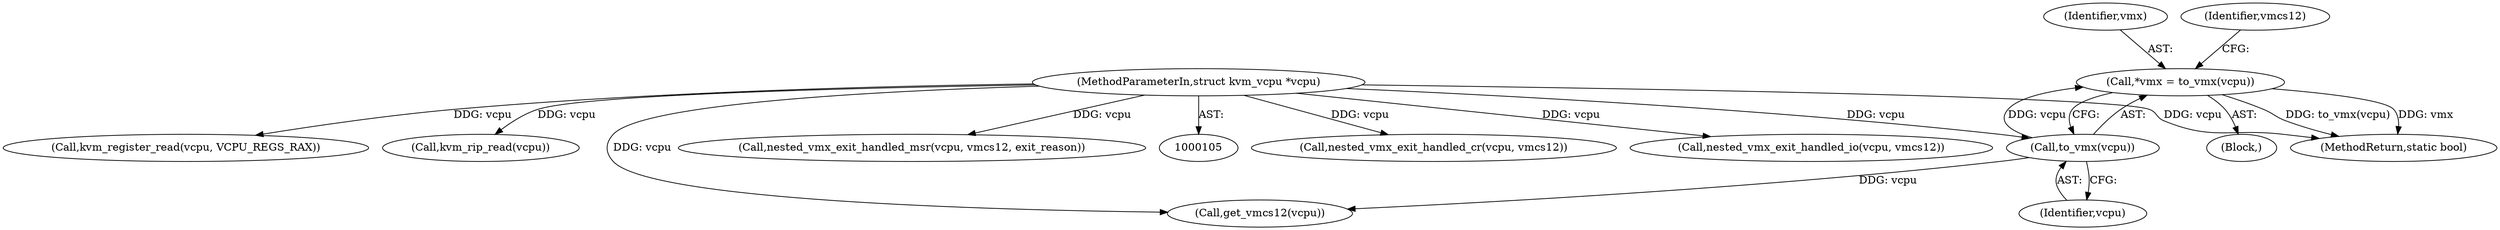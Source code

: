 digraph "0_linux_ef85b67385436ddc1998f45f1d6a210f935b3388_1@pointer" {
"1000114" [label="(Call,*vmx = to_vmx(vcpu))"];
"1000116" [label="(Call,to_vmx(vcpu))"];
"1000106" [label="(MethodParameterIn,struct kvm_vcpu *vcpu)"];
"1000107" [label="(Block,)"];
"1000393" [label="(MethodReturn,static bool)"];
"1000297" [label="(Call,nested_vmx_exit_handled_cr(vcpu, vmcs12))"];
"1000307" [label="(Call,nested_vmx_exit_handled_io(vcpu, vmcs12))"];
"1000114" [label="(Call,*vmx = to_vmx(vcpu))"];
"1000249" [label="(Call,kvm_register_read(vcpu, VCPU_REGS_RAX))"];
"1000117" [label="(Identifier,vcpu)"];
"1000130" [label="(Call,kvm_rip_read(vcpu))"];
"1000121" [label="(Call,get_vmcs12(vcpu))"];
"1000115" [label="(Identifier,vmx)"];
"1000116" [label="(Call,to_vmx(vcpu))"];
"1000106" [label="(MethodParameterIn,struct kvm_vcpu *vcpu)"];
"1000120" [label="(Identifier,vmcs12)"];
"1000319" [label="(Call,nested_vmx_exit_handled_msr(vcpu, vmcs12, exit_reason))"];
"1000114" -> "1000107"  [label="AST: "];
"1000114" -> "1000116"  [label="CFG: "];
"1000115" -> "1000114"  [label="AST: "];
"1000116" -> "1000114"  [label="AST: "];
"1000120" -> "1000114"  [label="CFG: "];
"1000114" -> "1000393"  [label="DDG: vmx"];
"1000114" -> "1000393"  [label="DDG: to_vmx(vcpu)"];
"1000116" -> "1000114"  [label="DDG: vcpu"];
"1000116" -> "1000117"  [label="CFG: "];
"1000117" -> "1000116"  [label="AST: "];
"1000106" -> "1000116"  [label="DDG: vcpu"];
"1000116" -> "1000121"  [label="DDG: vcpu"];
"1000106" -> "1000105"  [label="AST: "];
"1000106" -> "1000393"  [label="DDG: vcpu"];
"1000106" -> "1000121"  [label="DDG: vcpu"];
"1000106" -> "1000130"  [label="DDG: vcpu"];
"1000106" -> "1000249"  [label="DDG: vcpu"];
"1000106" -> "1000297"  [label="DDG: vcpu"];
"1000106" -> "1000307"  [label="DDG: vcpu"];
"1000106" -> "1000319"  [label="DDG: vcpu"];
}
